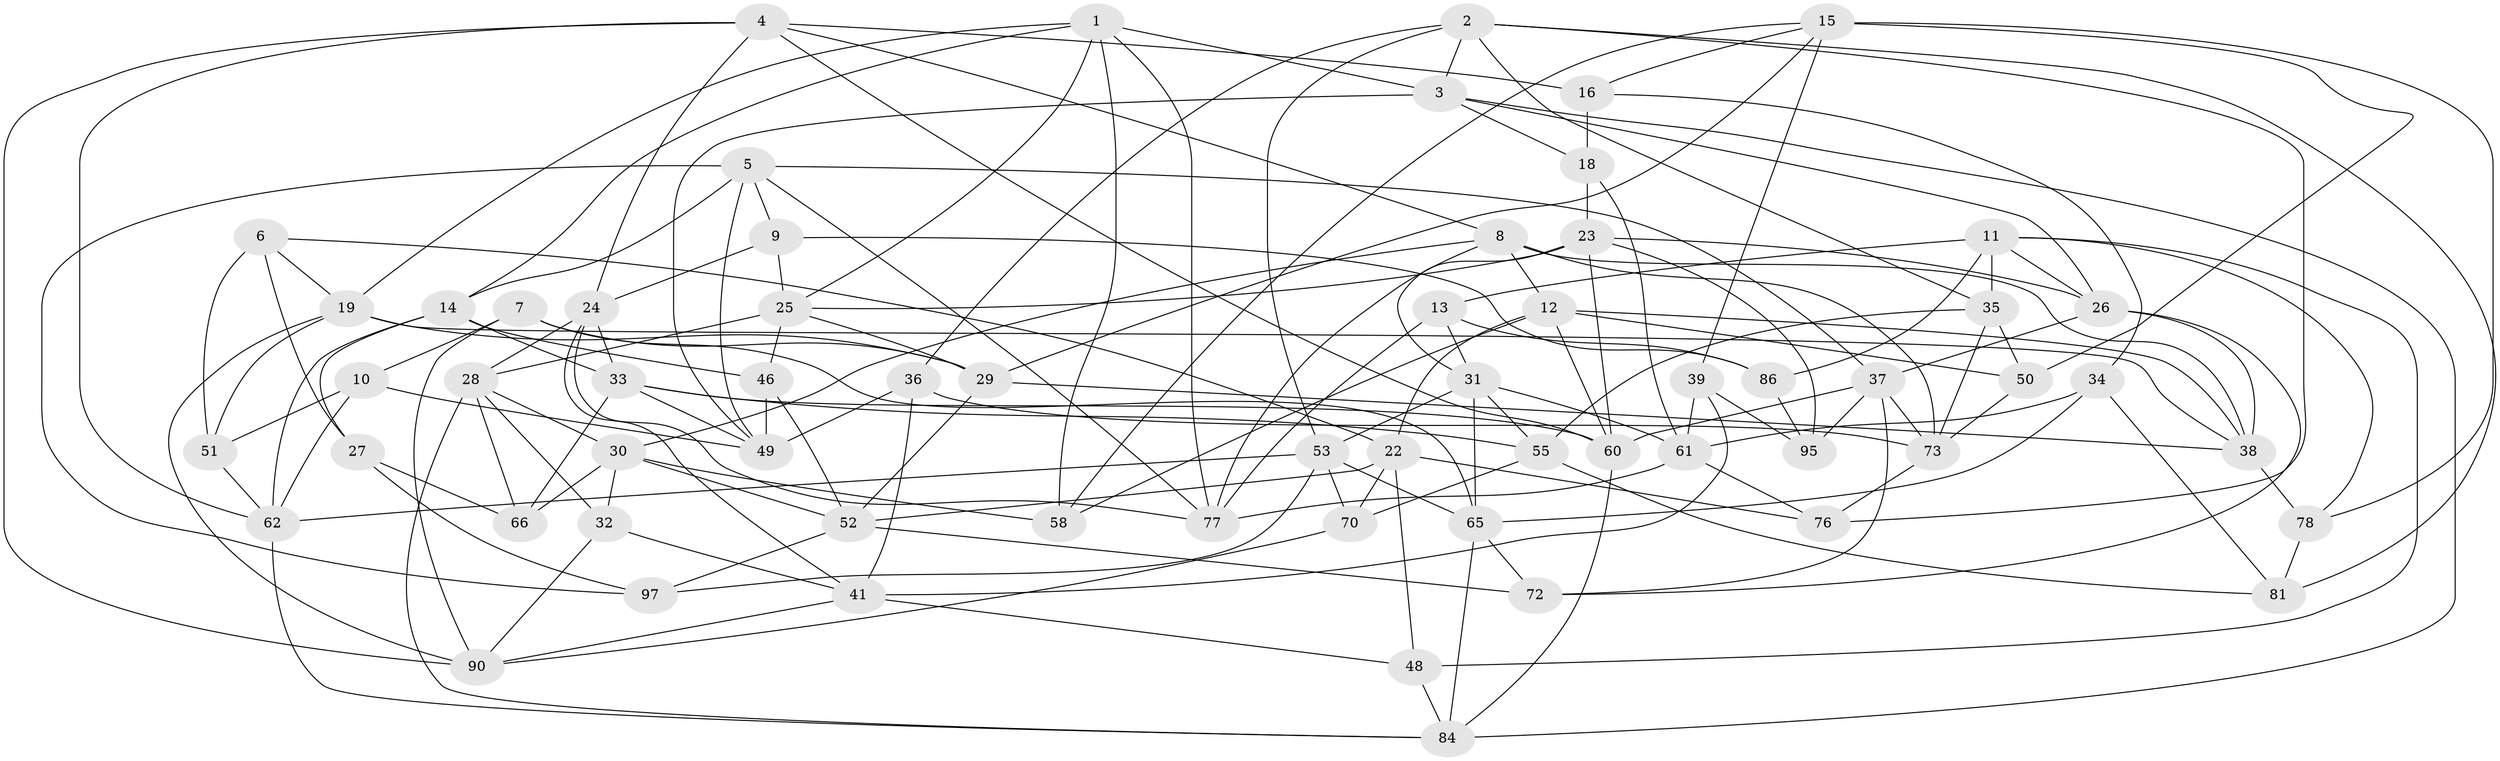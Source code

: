 // original degree distribution, {4: 1.0}
// Generated by graph-tools (version 1.1) at 2025/11/02/27/25 16:11:46]
// undirected, 63 vertices, 162 edges
graph export_dot {
graph [start="1"]
  node [color=gray90,style=filled];
  1 [super="+69"];
  2 [super="+87"];
  3 [super="+67"];
  4 [super="+92"];
  5 [super="+20"];
  6;
  7;
  8 [super="+79"];
  9;
  10;
  11 [super="+17"];
  12 [super="+47"];
  13;
  14 [super="+44"];
  15 [super="+21"];
  16;
  18;
  19 [super="+88"];
  22 [super="+59"];
  23 [super="+54"];
  24 [super="+99"];
  25 [super="+45"];
  26 [super="+71"];
  27;
  28 [super="+83"];
  29 [super="+75"];
  30 [super="+43"];
  31 [super="+91"];
  32;
  33 [super="+40"];
  34;
  35 [super="+42"];
  36;
  37 [super="+57"];
  38 [super="+93"];
  39;
  41 [super="+64"];
  46;
  48;
  49 [super="+85"];
  50;
  51;
  52 [super="+56"];
  53 [super="+80"];
  55 [super="+94"];
  58;
  60 [super="+74"];
  61 [super="+63"];
  62 [super="+96"];
  65 [super="+68"];
  66;
  70;
  72;
  73 [super="+89"];
  76;
  77 [super="+82"];
  78;
  81;
  84 [super="+98"];
  86;
  90 [super="+100"];
  95;
  97;
  1 -- 58;
  1 -- 3;
  1 -- 25;
  1 -- 19;
  1 -- 77;
  1 -- 14;
  2 -- 81;
  2 -- 3;
  2 -- 35;
  2 -- 76;
  2 -- 36;
  2 -- 53;
  3 -- 26;
  3 -- 18;
  3 -- 49;
  3 -- 84;
  4 -- 62;
  4 -- 16;
  4 -- 60;
  4 -- 90;
  4 -- 8;
  4 -- 24;
  5 -- 97;
  5 -- 37;
  5 -- 49;
  5 -- 9;
  5 -- 77;
  5 -- 14;
  6 -- 27;
  6 -- 51;
  6 -- 19;
  6 -- 22;
  7 -- 65;
  7 -- 90;
  7 -- 10;
  7 -- 29;
  8 -- 38;
  8 -- 77;
  8 -- 12;
  8 -- 30;
  8 -- 73;
  9 -- 25;
  9 -- 24;
  9 -- 86;
  10 -- 51;
  10 -- 49;
  10 -- 62;
  11 -- 13;
  11 -- 48;
  11 -- 35;
  11 -- 78;
  11 -- 86;
  11 -- 26;
  12 -- 50;
  12 -- 38;
  12 -- 58;
  12 -- 22;
  12 -- 60;
  13 -- 86;
  13 -- 77;
  13 -- 31;
  14 -- 62;
  14 -- 27;
  14 -- 33;
  14 -- 46;
  15 -- 39;
  15 -- 58;
  15 -- 16;
  15 -- 50;
  15 -- 78;
  15 -- 29;
  16 -- 34;
  16 -- 18;
  18 -- 61;
  18 -- 23;
  19 -- 51;
  19 -- 90;
  19 -- 38;
  19 -- 29;
  22 -- 48;
  22 -- 70;
  22 -- 52;
  22 -- 76;
  23 -- 95;
  23 -- 26;
  23 -- 31;
  23 -- 60;
  23 -- 25;
  24 -- 33;
  24 -- 77;
  24 -- 28;
  24 -- 41;
  25 -- 46;
  25 -- 28;
  25 -- 29;
  26 -- 72;
  26 -- 37;
  26 -- 38;
  27 -- 66;
  27 -- 97;
  28 -- 32;
  28 -- 66;
  28 -- 30;
  28 -- 84;
  29 -- 38;
  29 -- 52;
  30 -- 52;
  30 -- 58;
  30 -- 32;
  30 -- 66;
  31 -- 65;
  31 -- 55;
  31 -- 61;
  31 -- 53;
  32 -- 41;
  32 -- 90;
  33 -- 66;
  33 -- 55;
  33 -- 49;
  33 -- 60;
  34 -- 81;
  34 -- 61;
  34 -- 65;
  35 -- 55 [weight=2];
  35 -- 50;
  35 -- 73;
  36 -- 49;
  36 -- 73;
  36 -- 41;
  37 -- 72;
  37 -- 73;
  37 -- 60;
  37 -- 95;
  38 -- 78;
  39 -- 41;
  39 -- 95;
  39 -- 61;
  41 -- 90;
  41 -- 48;
  46 -- 49;
  46 -- 52;
  48 -- 84;
  50 -- 73;
  51 -- 62;
  52 -- 72;
  52 -- 97;
  53 -- 97;
  53 -- 70;
  53 -- 65;
  53 -- 62;
  55 -- 70;
  55 -- 81;
  60 -- 84;
  61 -- 76;
  61 -- 77;
  62 -- 84;
  65 -- 84;
  65 -- 72;
  70 -- 90;
  73 -- 76;
  78 -- 81;
  86 -- 95;
}
